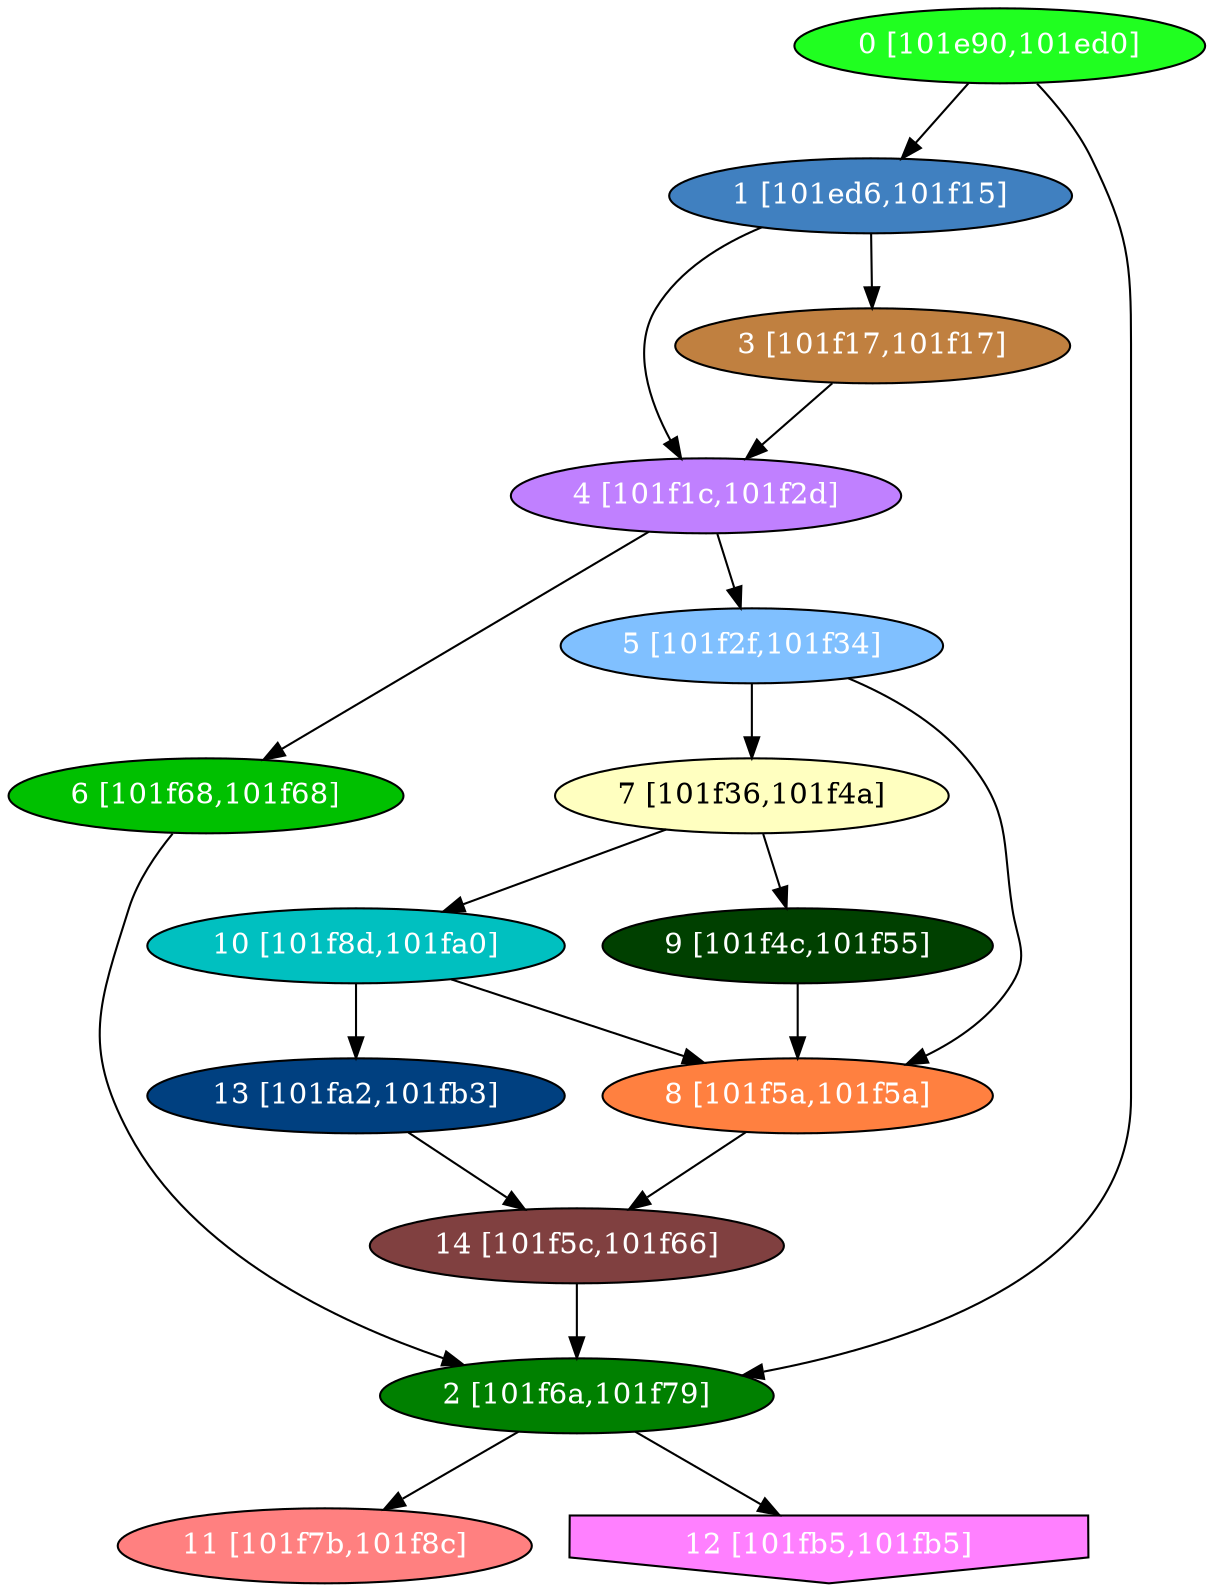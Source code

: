diGraph libnss3{
	libnss3_0  [style=filled fillcolor="#20FF20" fontcolor="#ffffff" shape=oval label="0 [101e90,101ed0]"]
	libnss3_1  [style=filled fillcolor="#4080C0" fontcolor="#ffffff" shape=oval label="1 [101ed6,101f15]"]
	libnss3_2  [style=filled fillcolor="#008000" fontcolor="#ffffff" shape=oval label="2 [101f6a,101f79]"]
	libnss3_3  [style=filled fillcolor="#C08040" fontcolor="#ffffff" shape=oval label="3 [101f17,101f17]"]
	libnss3_4  [style=filled fillcolor="#C080FF" fontcolor="#ffffff" shape=oval label="4 [101f1c,101f2d]"]
	libnss3_5  [style=filled fillcolor="#80C0FF" fontcolor="#ffffff" shape=oval label="5 [101f2f,101f34]"]
	libnss3_6  [style=filled fillcolor="#00C000" fontcolor="#ffffff" shape=oval label="6 [101f68,101f68]"]
	libnss3_7  [style=filled fillcolor="#FFFFC0" fontcolor="#000000" shape=oval label="7 [101f36,101f4a]"]
	libnss3_8  [style=filled fillcolor="#FF8040" fontcolor="#ffffff" shape=oval label="8 [101f5a,101f5a]"]
	libnss3_9  [style=filled fillcolor="#004000" fontcolor="#ffffff" shape=oval label="9 [101f4c,101f55]"]
	libnss3_a  [style=filled fillcolor="#00C0C0" fontcolor="#ffffff" shape=oval label="10 [101f8d,101fa0]"]
	libnss3_b  [style=filled fillcolor="#FF8080" fontcolor="#ffffff" shape=oval label="11 [101f7b,101f8c]"]
	libnss3_c  [style=filled fillcolor="#FF80FF" fontcolor="#ffffff" shape=invhouse label="12 [101fb5,101fb5]"]
	libnss3_d  [style=filled fillcolor="#004080" fontcolor="#ffffff" shape=oval label="13 [101fa2,101fb3]"]
	libnss3_e  [style=filled fillcolor="#804040" fontcolor="#ffffff" shape=oval label="14 [101f5c,101f66]"]

	libnss3_0 -> libnss3_1
	libnss3_0 -> libnss3_2
	libnss3_1 -> libnss3_3
	libnss3_1 -> libnss3_4
	libnss3_2 -> libnss3_b
	libnss3_2 -> libnss3_c
	libnss3_3 -> libnss3_4
	libnss3_4 -> libnss3_5
	libnss3_4 -> libnss3_6
	libnss3_5 -> libnss3_7
	libnss3_5 -> libnss3_8
	libnss3_6 -> libnss3_2
	libnss3_7 -> libnss3_9
	libnss3_7 -> libnss3_a
	libnss3_8 -> libnss3_e
	libnss3_9 -> libnss3_8
	libnss3_a -> libnss3_8
	libnss3_a -> libnss3_d
	libnss3_d -> libnss3_e
	libnss3_e -> libnss3_2
}